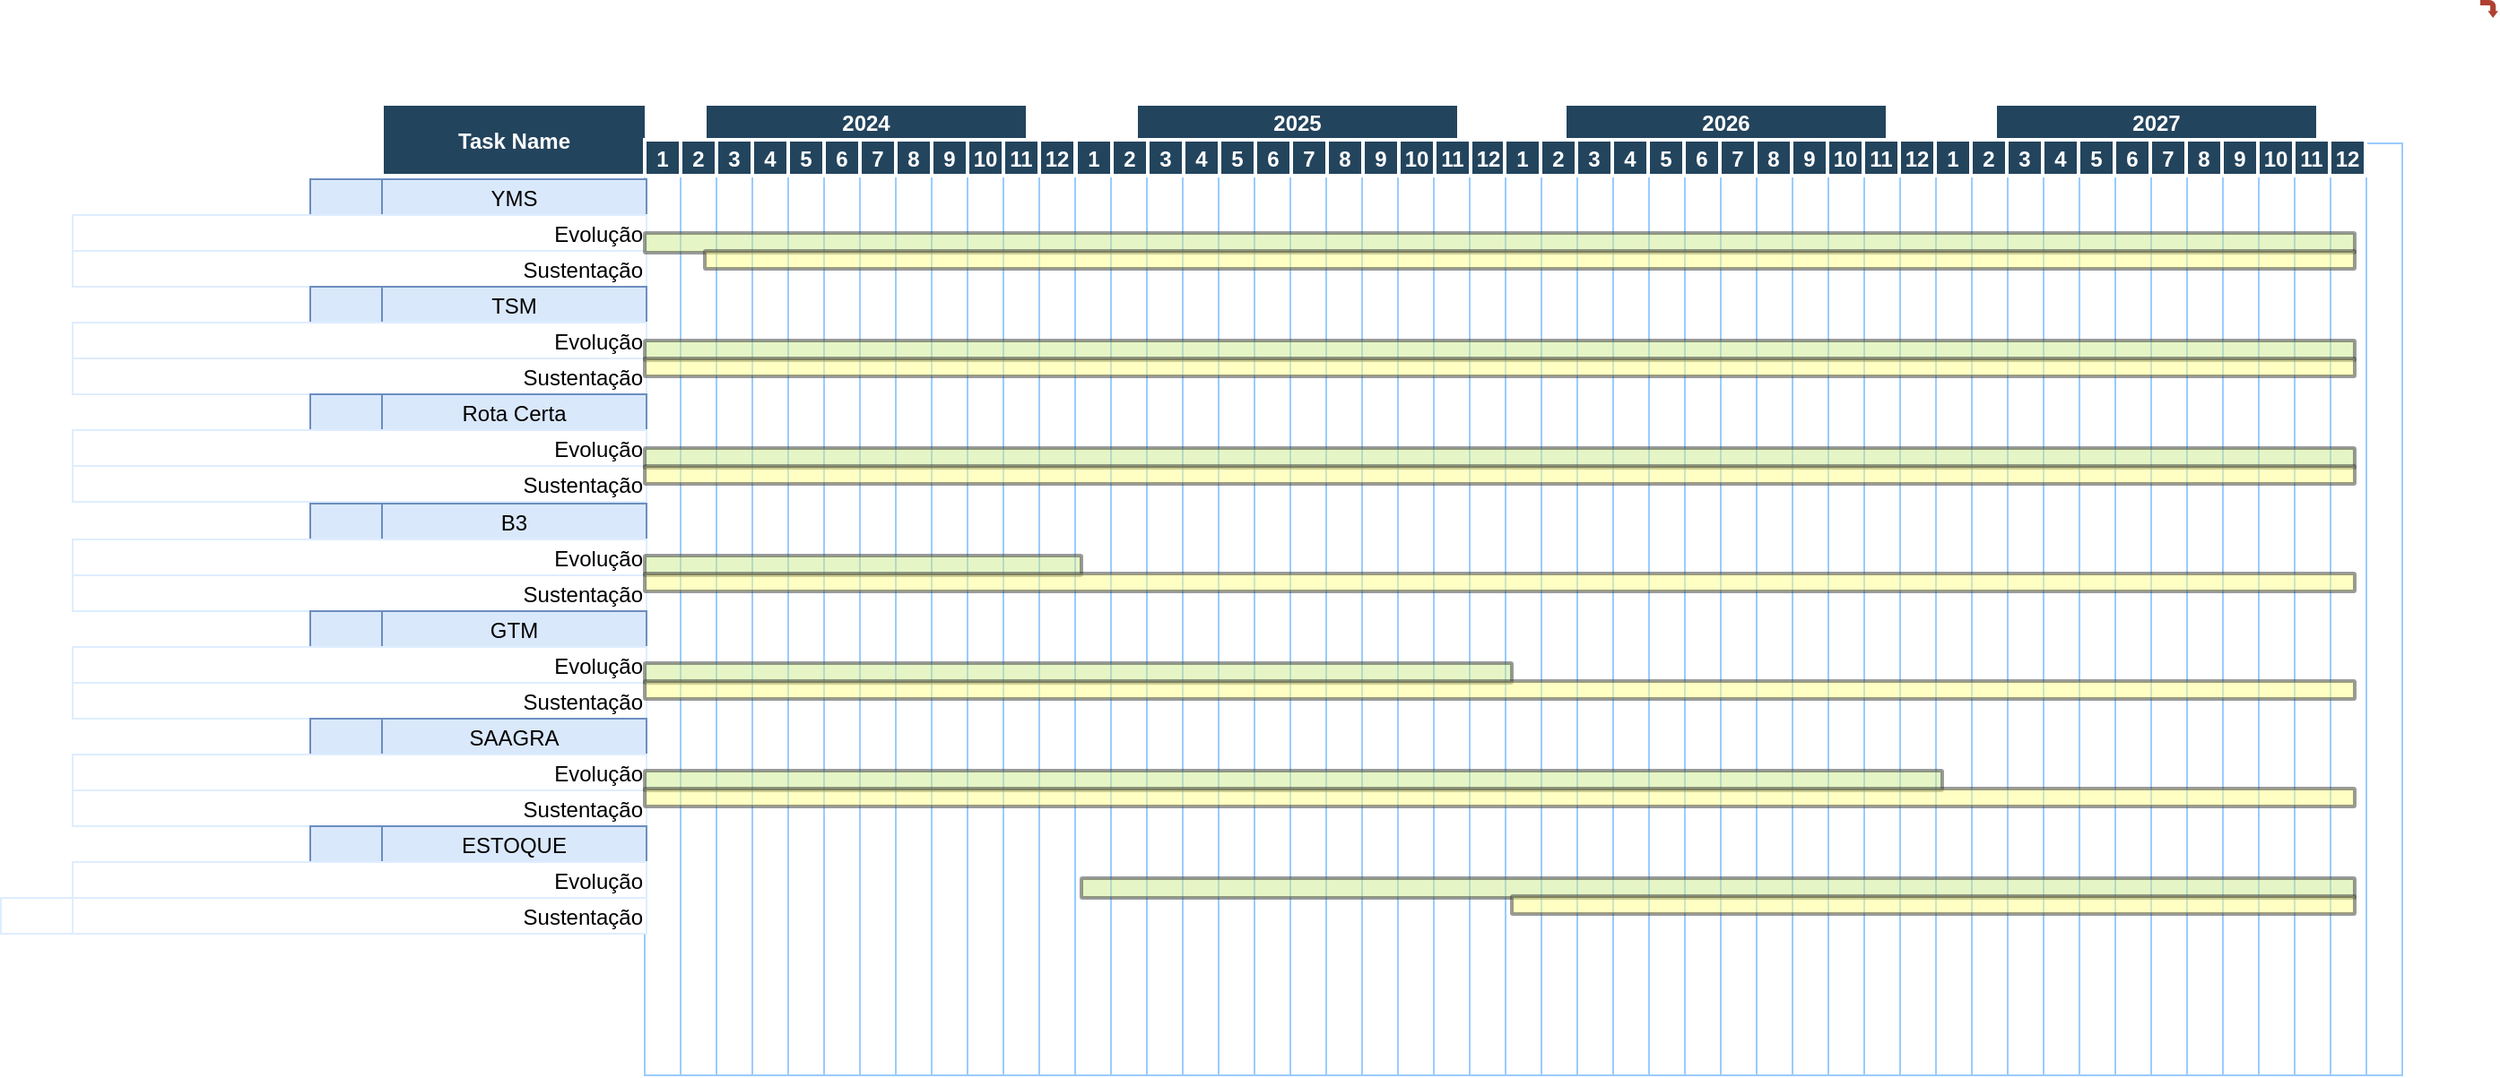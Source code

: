 <mxfile version="22.1.16" type="github">
  <diagram name="Page-1" id="8378b5f6-a2b2-b727-a746-972ab9d02e00">
    <mxGraphModel dx="1276" dy="614" grid="1" gridSize="10" guides="1" tooltips="1" connect="0" arrows="1" fold="1" page="1" pageScale="1.5" pageWidth="1169" pageHeight="827" background="none" math="0" shadow="0">
      <root>
        <mxCell id="0" />
        <mxCell id="1" parent="0" />
        <mxCell id="68" value="" style="strokeColor=#99CCFF;" parent="1" vertex="1">
          <mxGeometry x="686.5" y="380.0" width="20" height="520" as="geometry" />
        </mxCell>
        <mxCell id="69" value="" style="strokeColor=#6c8ebf;fillColor=#dae8fc;" parent="1" vertex="1">
          <mxGeometry x="500.0" y="400.0" width="40" height="20" as="geometry" />
        </mxCell>
        <mxCell id="70" value="YMS" style="align=center;strokeColor=#6c8ebf;fillColor=#dae8fc;" parent="1" vertex="1">
          <mxGeometry x="540" y="400" width="147.5" height="20" as="geometry" />
        </mxCell>
        <mxCell id="74" value="" style="strokeColor=#DEEDFF" parent="1" vertex="1">
          <mxGeometry x="500.0" y="420.0" width="40" height="20" as="geometry" />
        </mxCell>
        <mxCell id="75" value="Evolução" style="align=right;strokeColor=#DEEDFF" parent="1" vertex="1">
          <mxGeometry x="367.5" y="420.0" width="320.0" height="20.0" as="geometry" />
        </mxCell>
        <mxCell id="79" value="" style="strokeColor=#DEEDFF" parent="1" vertex="1">
          <mxGeometry x="500" y="440.0" width="40" height="20" as="geometry" />
        </mxCell>
        <mxCell id="80" value="Sustentação" style="align=right;strokeColor=#DEEDFF" parent="1" vertex="1">
          <mxGeometry x="367.5" y="440.0" width="320" height="20" as="geometry" />
        </mxCell>
        <mxCell id="84" value="" style="strokeColor=#6c8ebf;fillColor=#dae8fc;" parent="1" vertex="1">
          <mxGeometry x="500.0" y="460.0" width="40" height="20" as="geometry" />
        </mxCell>
        <mxCell id="85" value="TSM" style="align=center;strokeColor=#6c8ebf;fillColor=#dae8fc;" parent="1" vertex="1">
          <mxGeometry x="540" y="460" width="147.5" height="20" as="geometry" />
        </mxCell>
        <mxCell id="89" value="" style="strokeColor=#DEEDFF" parent="1" vertex="1">
          <mxGeometry x="500.0" y="480.0" width="40" height="20" as="geometry" />
        </mxCell>
        <mxCell id="90" value="Evolução" style="align=right;strokeColor=#DEEDFF" parent="1" vertex="1">
          <mxGeometry x="367.5" y="480.0" width="320.0" height="20" as="geometry" />
        </mxCell>
        <mxCell id="94" value="" style="strokeColor=#DEEDFF" parent="1" vertex="1">
          <mxGeometry x="500.0" y="500.0" width="40" height="20" as="geometry" />
        </mxCell>
        <mxCell id="95" value="Sustentação" style="align=right;strokeColor=#DEEDFF" parent="1" vertex="1">
          <mxGeometry x="367.5" y="500.0" width="320.0" height="20" as="geometry" />
        </mxCell>
        <mxCell id="104" value="" style="strokeColor=#6c8ebf;fillColor=#dae8fc;" parent="1" vertex="1">
          <mxGeometry x="500.0" y="581.0" width="40" height="20" as="geometry" />
        </mxCell>
        <mxCell id="105" value="B3" style="align=center;strokeColor=#6c8ebf;fillColor=#dae8fc;" parent="1" vertex="1">
          <mxGeometry x="540" y="581" width="147.5" height="20" as="geometry" />
        </mxCell>
        <mxCell id="109" value="" style="strokeColor=#DEEDFF" parent="1" vertex="1">
          <mxGeometry x="500.0" y="601.0" width="40" height="20" as="geometry" />
        </mxCell>
        <mxCell id="110" value="Evolução" style="align=right;strokeColor=#DEEDFF" parent="1" vertex="1">
          <mxGeometry x="367.5" y="601.0" width="320.0" height="20" as="geometry" />
        </mxCell>
        <mxCell id="114" value="" style="strokeColor=#DEEDFF" parent="1" vertex="1">
          <mxGeometry x="500.0" y="621.0" width="40" height="20" as="geometry" />
        </mxCell>
        <mxCell id="115" value="Sustentação" style="align=right;strokeColor=#DEEDFF" parent="1" vertex="1">
          <mxGeometry x="367.5" y="621.0" width="320.0" height="20" as="geometry" />
        </mxCell>
        <mxCell id="194" value="" style="strokeColor=#99CCFF;" parent="1" vertex="1">
          <mxGeometry x="706.5" y="380.0" width="20" height="520" as="geometry" />
        </mxCell>
        <mxCell id="195" value="" style="strokeColor=#99CCFF;" parent="1" vertex="1">
          <mxGeometry x="726.5" y="380.0" width="20" height="520" as="geometry" />
        </mxCell>
        <mxCell id="196" value="" style="strokeColor=#99CCFF;" parent="1" vertex="1">
          <mxGeometry x="746.5" y="380.0" width="20" height="520" as="geometry" />
        </mxCell>
        <mxCell id="mjpSlSEr6OjCwsv88gNC-278" value="" style="edgeStyle=orthogonalEdgeStyle;rounded=0;orthogonalLoop=1;jettySize=auto;html=1;" edge="1" parent="1" target="4">
          <mxGeometry relative="1" as="geometry">
            <mxPoint x="776.483" y="398.0" as="sourcePoint" />
          </mxGeometry>
        </mxCell>
        <mxCell id="197" value="" style="strokeColor=#99CCFF;" parent="1" vertex="1">
          <mxGeometry x="766.5" y="380.0" width="20" height="520" as="geometry" />
        </mxCell>
        <mxCell id="198" value="" style="strokeColor=#99CCFF;" parent="1" vertex="1">
          <mxGeometry x="786.5" y="380.0" width="20" height="520" as="geometry" />
        </mxCell>
        <mxCell id="199" value="" style="strokeColor=#99CCFF;" parent="1" vertex="1">
          <mxGeometry x="806.5" y="380.0" width="20" height="520" as="geometry" />
        </mxCell>
        <mxCell id="200" value="" style="strokeColor=#99CCFF;" parent="1" vertex="1">
          <mxGeometry x="826.5" y="380.0" width="20" height="520" as="geometry" />
        </mxCell>
        <mxCell id="201" value="" style="strokeColor=#99CCFF;" parent="1" vertex="1">
          <mxGeometry x="846.5" y="380.0" width="20" height="520" as="geometry" />
        </mxCell>
        <mxCell id="202" value="" style="strokeColor=#99CCFF;" parent="1" vertex="1">
          <mxGeometry x="866.5" y="380.0" width="20" height="520" as="geometry" />
        </mxCell>
        <mxCell id="203" value="" style="strokeColor=#99CCFF;" parent="1" vertex="1">
          <mxGeometry x="886.5" y="380.0" width="20" height="520" as="geometry" />
        </mxCell>
        <mxCell id="204" value="" style="strokeColor=#99CCFF;" parent="1" vertex="1">
          <mxGeometry x="906.5" y="380.0" width="20" height="520" as="geometry" />
        </mxCell>
        <mxCell id="205" value="" style="strokeColor=#99CCFF;" parent="1" vertex="1">
          <mxGeometry x="926.5" y="380.0" width="20" height="520" as="geometry" />
        </mxCell>
        <mxCell id="206" value="" style="strokeColor=#99CCFF;" parent="1" vertex="1">
          <mxGeometry x="946.5" y="380.0" width="20" height="520" as="geometry" />
        </mxCell>
        <mxCell id="207" value="" style="strokeColor=#99CCFF;" parent="1" vertex="1">
          <mxGeometry x="966.5" y="380.0" width="20" height="520" as="geometry" />
        </mxCell>
        <mxCell id="208" value="" style="strokeColor=#99CCFF;" parent="1" vertex="1">
          <mxGeometry x="986.5" y="380.0" width="20" height="520" as="geometry" />
        </mxCell>
        <mxCell id="209" value="" style="strokeColor=#99CCFF;" parent="1" vertex="1">
          <mxGeometry x="1006.5" y="380.0" width="20" height="520" as="geometry" />
        </mxCell>
        <mxCell id="210" value="" style="strokeColor=#99CCFF;" parent="1" vertex="1">
          <mxGeometry x="1026.5" y="380.0" width="20" height="520" as="geometry" />
        </mxCell>
        <mxCell id="211" value="" style="strokeColor=#99CCFF;" parent="1" vertex="1">
          <mxGeometry x="1046.5" y="380.0" width="20" height="520" as="geometry" />
        </mxCell>
        <mxCell id="212" value="" style="strokeColor=#99CCFF;" parent="1" vertex="1">
          <mxGeometry x="1066.5" y="380.0" width="20" height="520" as="geometry" />
        </mxCell>
        <mxCell id="213" value="" style="strokeColor=#99CCFF;" parent="1" vertex="1">
          <mxGeometry x="1086.5" y="380.0" width="20" height="520" as="geometry" />
        </mxCell>
        <mxCell id="214" value="" style="strokeColor=#99CCFF;" parent="1" vertex="1">
          <mxGeometry x="1106.5" y="380.0" width="20" height="520" as="geometry" />
        </mxCell>
        <mxCell id="215" value="" style="strokeColor=#99CCFF;" parent="1" vertex="1">
          <mxGeometry x="1126.5" y="380.0" width="20" height="520" as="geometry" />
        </mxCell>
        <mxCell id="216" value="" style="strokeColor=#99CCFF;" parent="1" vertex="1">
          <mxGeometry x="1146.5" y="380.0" width="20" height="520" as="geometry" />
        </mxCell>
        <mxCell id="217" value="" style="strokeColor=#99CCFF;" parent="1" vertex="1">
          <mxGeometry x="1166.5" y="380.0" width="20" height="520" as="geometry" />
        </mxCell>
        <mxCell id="218" value="" style="strokeColor=#99CCFF;" parent="1" vertex="1">
          <mxGeometry x="1186.5" y="380.0" width="20" height="520" as="geometry" />
        </mxCell>
        <mxCell id="219" value="" style="strokeColor=#99CCFF;" parent="1" vertex="1">
          <mxGeometry x="1206.5" y="380.0" width="20" height="520" as="geometry" />
        </mxCell>
        <mxCell id="220" value="" style="strokeColor=#99CCFF;" parent="1" vertex="1">
          <mxGeometry x="1226.5" y="380.0" width="20" height="520" as="geometry" />
        </mxCell>
        <mxCell id="221" value="" style="strokeColor=#99CCFF;" parent="1" vertex="1">
          <mxGeometry x="1246.5" y="380.0" width="20" height="520" as="geometry" />
        </mxCell>
        <mxCell id="222" value="" style="strokeColor=#99CCFF;" parent="1" vertex="1">
          <mxGeometry x="1266.5" y="380.0" width="20" height="520" as="geometry" />
        </mxCell>
        <mxCell id="223" value="" style="strokeColor=#99CCFF;" parent="1" vertex="1">
          <mxGeometry x="1286.5" y="380.0" width="20" height="520" as="geometry" />
        </mxCell>
        <mxCell id="224" value="" style="strokeColor=#99CCFF;" parent="1" vertex="1">
          <mxGeometry x="1306.5" y="380.0" width="20" height="520" as="geometry" />
        </mxCell>
        <mxCell id="225" value="" style="strokeColor=#99CCFF;" parent="1" vertex="1">
          <mxGeometry x="1326.5" y="380.0" width="20" height="520" as="geometry" />
        </mxCell>
        <mxCell id="226" value="" style="strokeColor=#99CCFF;" parent="1" vertex="1">
          <mxGeometry x="1346.5" y="380.0" width="20" height="520" as="geometry" />
        </mxCell>
        <mxCell id="227" value="" style="strokeColor=#99CCFF;" parent="1" vertex="1">
          <mxGeometry x="1366.5" y="380.0" width="20" height="520" as="geometry" />
        </mxCell>
        <mxCell id="228" value="" style="strokeColor=#99CCFF;" parent="1" vertex="1">
          <mxGeometry x="1386.5" y="380.0" width="20" height="520" as="geometry" />
        </mxCell>
        <mxCell id="229" value="" style="strokeColor=#99CCFF;" parent="1" vertex="1">
          <mxGeometry x="1406.5" y="380.0" width="20" height="520" as="geometry" />
        </mxCell>
        <mxCell id="230" value="" style="strokeColor=#99CCFF;" parent="1" vertex="1">
          <mxGeometry x="1426.5" y="380.0" width="20" height="520" as="geometry" />
        </mxCell>
        <mxCell id="231" value="" style="strokeColor=#99CCFF;" parent="1" vertex="1">
          <mxGeometry x="1446.5" y="380.0" width="20" height="520" as="geometry" />
        </mxCell>
        <mxCell id="232" value="" style="strokeColor=#99CCFF;" parent="1" vertex="1">
          <mxGeometry x="1466.5" y="380.0" width="20" height="520" as="geometry" />
        </mxCell>
        <mxCell id="233" value="" style="strokeColor=#99CCFF;" parent="1" vertex="1">
          <mxGeometry x="1486.5" y="380.0" width="20" height="520" as="geometry" />
        </mxCell>
        <mxCell id="234" value="" style="strokeColor=#99CCFF;" parent="1" vertex="1">
          <mxGeometry x="1506.5" y="380.0" width="20" height="520" as="geometry" />
        </mxCell>
        <mxCell id="235" value="" style="strokeColor=#99CCFF;" parent="1" vertex="1">
          <mxGeometry x="1526.5" y="380.0" width="20" height="520" as="geometry" />
        </mxCell>
        <mxCell id="236" value="" style="strokeColor=#99CCFF;" parent="1" vertex="1">
          <mxGeometry x="1546.5" y="380.0" width="20" height="520" as="geometry" />
        </mxCell>
        <mxCell id="237" value="" style="strokeColor=#99CCFF;" parent="1" vertex="1">
          <mxGeometry x="1566.5" y="380.0" width="20" height="520" as="geometry" />
        </mxCell>
        <mxCell id="238" value="" style="strokeColor=#99CCFF;" parent="1" vertex="1">
          <mxGeometry x="1586.5" y="380.0" width="20" height="520" as="geometry" />
        </mxCell>
        <mxCell id="239" value="" style="strokeColor=#99CCFF;" parent="1" vertex="1">
          <mxGeometry x="1606.5" y="380.0" width="20" height="520" as="geometry" />
        </mxCell>
        <mxCell id="240" value="" style="strokeColor=#99CCFF;" parent="1" vertex="1">
          <mxGeometry x="1626.5" y="380.0" width="20" height="520" as="geometry" />
        </mxCell>
        <mxCell id="241" value="" style="strokeColor=#99CCFF;" parent="1" vertex="1">
          <mxGeometry x="1646.5" y="380.0" width="20" height="520" as="geometry" />
        </mxCell>
        <mxCell id="2" value="Task Name" style="fillColor=#23445D;strokeColor=#FFFFFF;strokeWidth=2;fontColor=#FFFFFF;fontStyle=1" parent="1" vertex="1">
          <mxGeometry x="540" y="358" width="147.5" height="40" as="geometry" />
        </mxCell>
        <mxCell id="4" value="2024" style="fillColor=#23445D;strokeColor=#FFFFFF;strokeWidth=2;fontColor=#FFFFFF;fontStyle=1" parent="1" vertex="1">
          <mxGeometry x="720" y="358" width="180" height="20" as="geometry" />
        </mxCell>
        <mxCell id="5" value="1" style="fillColor=#23445D;strokeColor=#FFFFFF;strokeWidth=2;fontColor=#FFFFFF;fontStyle=1" parent="1" vertex="1">
          <mxGeometry x="686.5" y="378.0" width="20" height="20" as="geometry" />
        </mxCell>
        <mxCell id="6" value="2" style="fillColor=#23445D;strokeColor=#FFFFFF;strokeWidth=2;fontColor=#FFFFFF;fontStyle=1" parent="1" vertex="1">
          <mxGeometry x="706.5" y="378.0" width="20" height="20" as="geometry" />
        </mxCell>
        <mxCell id="7" value="3" style="fillColor=#23445D;strokeColor=#FFFFFF;strokeWidth=2;fontColor=#FFFFFF;fontStyle=1" parent="1" vertex="1">
          <mxGeometry x="726.5" y="378.0" width="20" height="20" as="geometry" />
        </mxCell>
        <mxCell id="8" value="4" style="fillColor=#23445D;strokeColor=#FFFFFF;strokeWidth=2;fontColor=#FFFFFF;fontStyle=1" parent="1" vertex="1">
          <mxGeometry x="746.5" y="378.0" width="20" height="20" as="geometry" />
        </mxCell>
        <mxCell id="9" value="5" style="fillColor=#23445D;strokeColor=#FFFFFF;strokeWidth=2;fontColor=#FFFFFF;fontStyle=1" parent="1" vertex="1">
          <mxGeometry x="766.5" y="378.0" width="20" height="20" as="geometry" />
        </mxCell>
        <mxCell id="10" value="6" style="fillColor=#23445D;strokeColor=#FFFFFF;strokeWidth=2;fontColor=#FFFFFF;fontStyle=1" parent="1" vertex="1">
          <mxGeometry x="786.5" y="378.0" width="20" height="20" as="geometry" />
        </mxCell>
        <mxCell id="11" value="7" style="fillColor=#23445D;strokeColor=#FFFFFF;strokeWidth=2;fontColor=#FFFFFF;fontStyle=1" parent="1" vertex="1">
          <mxGeometry x="806.5" y="378.0" width="20" height="20" as="geometry" />
        </mxCell>
        <mxCell id="16" value="8" style="fillColor=#23445D;strokeColor=#FFFFFF;strokeWidth=2;fontColor=#FFFFFF;fontStyle=1" parent="1" vertex="1">
          <mxGeometry x="826.5" y="378.0" width="20" height="20" as="geometry" />
        </mxCell>
        <mxCell id="17" value="9" style="fillColor=#23445D;strokeColor=#FFFFFF;strokeWidth=2;fontColor=#FFFFFF;fontStyle=1" parent="1" vertex="1">
          <mxGeometry x="846.5" y="378.0" width="20" height="20" as="geometry" />
        </mxCell>
        <mxCell id="18" value="10" style="fillColor=#23445D;strokeColor=#FFFFFF;strokeWidth=2;fontColor=#FFFFFF;fontStyle=1" parent="1" vertex="1">
          <mxGeometry x="866.5" y="378.0" width="20" height="20" as="geometry" />
        </mxCell>
        <mxCell id="19" value="11" style="fillColor=#23445D;strokeColor=#FFFFFF;strokeWidth=2;fontColor=#FFFFFF;fontStyle=1" parent="1" vertex="1">
          <mxGeometry x="886.5" y="378.0" width="20" height="20" as="geometry" />
        </mxCell>
        <mxCell id="20" value="12" style="fillColor=#23445D;strokeColor=#FFFFFF;strokeWidth=2;fontColor=#FFFFFF;fontStyle=1" parent="1" vertex="1">
          <mxGeometry x="906.5" y="378.0" width="20" height="20" as="geometry" />
        </mxCell>
        <mxCell id="251" value="" style="shape=mxgraph.arrows.bent_right_arrow;fillColor=#AE4132;strokeColor=none;strokeWidth=2;direction=south" parent="1" vertex="1">
          <mxGeometry x="1710.0" y="300.0" width="10.0" height="10.0" as="geometry" />
        </mxCell>
        <mxCell id="mjpSlSEr6OjCwsv88gNC-279" value="" style="edgeStyle=orthogonalEdgeStyle;rounded=0;orthogonalLoop=1;jettySize=auto;html=1;" edge="1" target="mjpSlSEr6OjCwsv88gNC-280" parent="1">
          <mxGeometry relative="1" as="geometry">
            <mxPoint x="1017.5" y="398" as="sourcePoint" />
          </mxGeometry>
        </mxCell>
        <mxCell id="mjpSlSEr6OjCwsv88gNC-280" value="2025" style="fillColor=#23445D;strokeColor=#FFFFFF;strokeWidth=2;fontColor=#FFFFFF;fontStyle=1" vertex="1" parent="1">
          <mxGeometry x="960.5" y="358" width="180" height="20" as="geometry" />
        </mxCell>
        <mxCell id="mjpSlSEr6OjCwsv88gNC-281" value="1" style="fillColor=#23445D;strokeColor=#FFFFFF;strokeWidth=2;fontColor=#FFFFFF;fontStyle=1" vertex="1" parent="1">
          <mxGeometry x="927.0" y="378.0" width="20" height="20" as="geometry" />
        </mxCell>
        <mxCell id="mjpSlSEr6OjCwsv88gNC-282" value="2" style="fillColor=#23445D;strokeColor=#FFFFFF;strokeWidth=2;fontColor=#FFFFFF;fontStyle=1" vertex="1" parent="1">
          <mxGeometry x="947.0" y="378.0" width="20" height="20" as="geometry" />
        </mxCell>
        <mxCell id="mjpSlSEr6OjCwsv88gNC-283" value="3" style="fillColor=#23445D;strokeColor=#FFFFFF;strokeWidth=2;fontColor=#FFFFFF;fontStyle=1" vertex="1" parent="1">
          <mxGeometry x="967.0" y="378.0" width="20" height="20" as="geometry" />
        </mxCell>
        <mxCell id="mjpSlSEr6OjCwsv88gNC-284" value="4" style="fillColor=#23445D;strokeColor=#FFFFFF;strokeWidth=2;fontColor=#FFFFFF;fontStyle=1" vertex="1" parent="1">
          <mxGeometry x="987.0" y="378.0" width="20" height="20" as="geometry" />
        </mxCell>
        <mxCell id="mjpSlSEr6OjCwsv88gNC-285" value="5" style="fillColor=#23445D;strokeColor=#FFFFFF;strokeWidth=2;fontColor=#FFFFFF;fontStyle=1" vertex="1" parent="1">
          <mxGeometry x="1007.0" y="378.0" width="20" height="20" as="geometry" />
        </mxCell>
        <mxCell id="mjpSlSEr6OjCwsv88gNC-286" value="6" style="fillColor=#23445D;strokeColor=#FFFFFF;strokeWidth=2;fontColor=#FFFFFF;fontStyle=1" vertex="1" parent="1">
          <mxGeometry x="1027.0" y="378.0" width="20" height="20" as="geometry" />
        </mxCell>
        <mxCell id="mjpSlSEr6OjCwsv88gNC-287" value="7" style="fillColor=#23445D;strokeColor=#FFFFFF;strokeWidth=2;fontColor=#FFFFFF;fontStyle=1" vertex="1" parent="1">
          <mxGeometry x="1047.0" y="378.0" width="20" height="20" as="geometry" />
        </mxCell>
        <mxCell id="mjpSlSEr6OjCwsv88gNC-288" value="8" style="fillColor=#23445D;strokeColor=#FFFFFF;strokeWidth=2;fontColor=#FFFFFF;fontStyle=1" vertex="1" parent="1">
          <mxGeometry x="1067.0" y="378.0" width="20" height="20" as="geometry" />
        </mxCell>
        <mxCell id="mjpSlSEr6OjCwsv88gNC-289" value="9" style="fillColor=#23445D;strokeColor=#FFFFFF;strokeWidth=2;fontColor=#FFFFFF;fontStyle=1" vertex="1" parent="1">
          <mxGeometry x="1087.0" y="378.0" width="20" height="20" as="geometry" />
        </mxCell>
        <mxCell id="mjpSlSEr6OjCwsv88gNC-290" value="10" style="fillColor=#23445D;strokeColor=#FFFFFF;strokeWidth=2;fontColor=#FFFFFF;fontStyle=1" vertex="1" parent="1">
          <mxGeometry x="1107.0" y="378.0" width="20" height="20" as="geometry" />
        </mxCell>
        <mxCell id="mjpSlSEr6OjCwsv88gNC-291" value="11" style="fillColor=#23445D;strokeColor=#FFFFFF;strokeWidth=2;fontColor=#FFFFFF;fontStyle=1" vertex="1" parent="1">
          <mxGeometry x="1127.0" y="378.0" width="20" height="20" as="geometry" />
        </mxCell>
        <mxCell id="mjpSlSEr6OjCwsv88gNC-292" value="12" style="fillColor=#23445D;strokeColor=#FFFFFF;strokeWidth=2;fontColor=#FFFFFF;fontStyle=1" vertex="1" parent="1">
          <mxGeometry x="1147.0" y="378.0" width="20" height="20" as="geometry" />
        </mxCell>
        <mxCell id="mjpSlSEr6OjCwsv88gNC-321" value="" style="edgeStyle=orthogonalEdgeStyle;rounded=0;orthogonalLoop=1;jettySize=auto;html=1;" edge="1" target="mjpSlSEr6OjCwsv88gNC-322" parent="1">
          <mxGeometry relative="1" as="geometry">
            <mxPoint x="1256.5" y="398" as="sourcePoint" />
          </mxGeometry>
        </mxCell>
        <mxCell id="mjpSlSEr6OjCwsv88gNC-322" value="2026" style="fillColor=#23445D;strokeColor=#FFFFFF;strokeWidth=2;fontColor=#FFFFFF;fontStyle=1" vertex="1" parent="1">
          <mxGeometry x="1199.5" y="358" width="180" height="20" as="geometry" />
        </mxCell>
        <mxCell id="mjpSlSEr6OjCwsv88gNC-323" value="1" style="fillColor=#23445D;strokeColor=#FFFFFF;strokeWidth=2;fontColor=#FFFFFF;fontStyle=1" vertex="1" parent="1">
          <mxGeometry x="1166.0" y="378.0" width="20" height="20" as="geometry" />
        </mxCell>
        <mxCell id="mjpSlSEr6OjCwsv88gNC-324" value="2" style="fillColor=#23445D;strokeColor=#FFFFFF;strokeWidth=2;fontColor=#FFFFFF;fontStyle=1" vertex="1" parent="1">
          <mxGeometry x="1186.0" y="378.0" width="20" height="20" as="geometry" />
        </mxCell>
        <mxCell id="mjpSlSEr6OjCwsv88gNC-325" value="3" style="fillColor=#23445D;strokeColor=#FFFFFF;strokeWidth=2;fontColor=#FFFFFF;fontStyle=1" vertex="1" parent="1">
          <mxGeometry x="1206.0" y="378.0" width="20" height="20" as="geometry" />
        </mxCell>
        <mxCell id="mjpSlSEr6OjCwsv88gNC-326" value="4" style="fillColor=#23445D;strokeColor=#FFFFFF;strokeWidth=2;fontColor=#FFFFFF;fontStyle=1" vertex="1" parent="1">
          <mxGeometry x="1226.0" y="378.0" width="20" height="20" as="geometry" />
        </mxCell>
        <mxCell id="mjpSlSEr6OjCwsv88gNC-327" value="5" style="fillColor=#23445D;strokeColor=#FFFFFF;strokeWidth=2;fontColor=#FFFFFF;fontStyle=1" vertex="1" parent="1">
          <mxGeometry x="1246.0" y="378.0" width="20" height="20" as="geometry" />
        </mxCell>
        <mxCell id="mjpSlSEr6OjCwsv88gNC-328" value="6" style="fillColor=#23445D;strokeColor=#FFFFFF;strokeWidth=2;fontColor=#FFFFFF;fontStyle=1" vertex="1" parent="1">
          <mxGeometry x="1266.0" y="378.0" width="20" height="20" as="geometry" />
        </mxCell>
        <mxCell id="mjpSlSEr6OjCwsv88gNC-329" value="7" style="fillColor=#23445D;strokeColor=#FFFFFF;strokeWidth=2;fontColor=#FFFFFF;fontStyle=1" vertex="1" parent="1">
          <mxGeometry x="1286.0" y="378.0" width="20" height="20" as="geometry" />
        </mxCell>
        <mxCell id="mjpSlSEr6OjCwsv88gNC-330" value="8" style="fillColor=#23445D;strokeColor=#FFFFFF;strokeWidth=2;fontColor=#FFFFFF;fontStyle=1" vertex="1" parent="1">
          <mxGeometry x="1306.0" y="378.0" width="20" height="20" as="geometry" />
        </mxCell>
        <mxCell id="mjpSlSEr6OjCwsv88gNC-331" value="9" style="fillColor=#23445D;strokeColor=#FFFFFF;strokeWidth=2;fontColor=#FFFFFF;fontStyle=1" vertex="1" parent="1">
          <mxGeometry x="1326.0" y="378.0" width="20" height="20" as="geometry" />
        </mxCell>
        <mxCell id="mjpSlSEr6OjCwsv88gNC-332" value="10" style="fillColor=#23445D;strokeColor=#FFFFFF;strokeWidth=2;fontColor=#FFFFFF;fontStyle=1" vertex="1" parent="1">
          <mxGeometry x="1346.0" y="378.0" width="20" height="20" as="geometry" />
        </mxCell>
        <mxCell id="mjpSlSEr6OjCwsv88gNC-333" value="11" style="fillColor=#23445D;strokeColor=#FFFFFF;strokeWidth=2;fontColor=#FFFFFF;fontStyle=1" vertex="1" parent="1">
          <mxGeometry x="1366.0" y="378.0" width="20" height="20" as="geometry" />
        </mxCell>
        <mxCell id="mjpSlSEr6OjCwsv88gNC-334" value="12" style="fillColor=#23445D;strokeColor=#FFFFFF;strokeWidth=2;fontColor=#FFFFFF;fontStyle=1" vertex="1" parent="1">
          <mxGeometry x="1386.0" y="378.0" width="20" height="20" as="geometry" />
        </mxCell>
        <mxCell id="mjpSlSEr6OjCwsv88gNC-335" value="" style="edgeStyle=orthogonalEdgeStyle;rounded=0;orthogonalLoop=1;jettySize=auto;html=1;" edge="1" target="mjpSlSEr6OjCwsv88gNC-336" parent="1">
          <mxGeometry relative="1" as="geometry">
            <mxPoint x="1496.5" y="398" as="sourcePoint" />
          </mxGeometry>
        </mxCell>
        <mxCell id="mjpSlSEr6OjCwsv88gNC-336" value="2027" style="fillColor=#23445D;strokeColor=#FFFFFF;strokeWidth=2;fontColor=#FFFFFF;fontStyle=1" vertex="1" parent="1">
          <mxGeometry x="1439.5" y="358" width="180" height="20" as="geometry" />
        </mxCell>
        <mxCell id="mjpSlSEr6OjCwsv88gNC-337" value="1" style="fillColor=#23445D;strokeColor=#FFFFFF;strokeWidth=2;fontColor=#FFFFFF;fontStyle=1" vertex="1" parent="1">
          <mxGeometry x="1406.0" y="378.0" width="20" height="20" as="geometry" />
        </mxCell>
        <mxCell id="mjpSlSEr6OjCwsv88gNC-338" value="2" style="fillColor=#23445D;strokeColor=#FFFFFF;strokeWidth=2;fontColor=#FFFFFF;fontStyle=1" vertex="1" parent="1">
          <mxGeometry x="1426.0" y="378.0" width="20" height="20" as="geometry" />
        </mxCell>
        <mxCell id="mjpSlSEr6OjCwsv88gNC-339" value="3" style="fillColor=#23445D;strokeColor=#FFFFFF;strokeWidth=2;fontColor=#FFFFFF;fontStyle=1" vertex="1" parent="1">
          <mxGeometry x="1446.0" y="378.0" width="20" height="20" as="geometry" />
        </mxCell>
        <mxCell id="mjpSlSEr6OjCwsv88gNC-340" value="4" style="fillColor=#23445D;strokeColor=#FFFFFF;strokeWidth=2;fontColor=#FFFFFF;fontStyle=1" vertex="1" parent="1">
          <mxGeometry x="1466.0" y="378.0" width="20" height="20" as="geometry" />
        </mxCell>
        <mxCell id="mjpSlSEr6OjCwsv88gNC-341" value="5" style="fillColor=#23445D;strokeColor=#FFFFFF;strokeWidth=2;fontColor=#FFFFFF;fontStyle=1" vertex="1" parent="1">
          <mxGeometry x="1486.0" y="378.0" width="20" height="20" as="geometry" />
        </mxCell>
        <mxCell id="mjpSlSEr6OjCwsv88gNC-342" value="6" style="fillColor=#23445D;strokeColor=#FFFFFF;strokeWidth=2;fontColor=#FFFFFF;fontStyle=1" vertex="1" parent="1">
          <mxGeometry x="1506.0" y="378.0" width="20" height="20" as="geometry" />
        </mxCell>
        <mxCell id="mjpSlSEr6OjCwsv88gNC-343" value="7" style="fillColor=#23445D;strokeColor=#FFFFFF;strokeWidth=2;fontColor=#FFFFFF;fontStyle=1" vertex="1" parent="1">
          <mxGeometry x="1526.0" y="378.0" width="20" height="20" as="geometry" />
        </mxCell>
        <mxCell id="mjpSlSEr6OjCwsv88gNC-344" value="8" style="fillColor=#23445D;strokeColor=#FFFFFF;strokeWidth=2;fontColor=#FFFFFF;fontStyle=1" vertex="1" parent="1">
          <mxGeometry x="1546.0" y="378.0" width="20" height="20" as="geometry" />
        </mxCell>
        <mxCell id="mjpSlSEr6OjCwsv88gNC-345" value="9" style="fillColor=#23445D;strokeColor=#FFFFFF;strokeWidth=2;fontColor=#FFFFFF;fontStyle=1" vertex="1" parent="1">
          <mxGeometry x="1566.0" y="378.0" width="20" height="20" as="geometry" />
        </mxCell>
        <mxCell id="mjpSlSEr6OjCwsv88gNC-346" value="10" style="fillColor=#23445D;strokeColor=#FFFFFF;strokeWidth=2;fontColor=#FFFFFF;fontStyle=1" vertex="1" parent="1">
          <mxGeometry x="1586.0" y="378.0" width="20" height="20" as="geometry" />
        </mxCell>
        <mxCell id="mjpSlSEr6OjCwsv88gNC-347" value="11" style="fillColor=#23445D;strokeColor=#FFFFFF;strokeWidth=2;fontColor=#FFFFFF;fontStyle=1" vertex="1" parent="1">
          <mxGeometry x="1606.0" y="378.0" width="20" height="20" as="geometry" />
        </mxCell>
        <mxCell id="mjpSlSEr6OjCwsv88gNC-348" value="12" style="fillColor=#23445D;strokeColor=#FFFFFF;strokeWidth=2;fontColor=#FFFFFF;fontStyle=1" vertex="1" parent="1">
          <mxGeometry x="1626.0" y="378.0" width="20" height="20" as="geometry" />
        </mxCell>
        <mxCell id="mjpSlSEr6OjCwsv88gNC-350" value="" style="shape=mxgraph.flowchart.process;fillColor=#cdeb8b;strokeColor=#36393d;strokeWidth=2;opacity=50" vertex="1" parent="1">
          <mxGeometry x="686.5" y="610" width="243.5" height="11" as="geometry" />
        </mxCell>
        <mxCell id="mjpSlSEr6OjCwsv88gNC-351" value="" style="shape=mxgraph.flowchart.process;fillColor=#ffff88;strokeColor=#36393d;strokeWidth=2;opacity=50" vertex="1" parent="1">
          <mxGeometry x="686.5" y="620" width="953.5" height="10" as="geometry" />
        </mxCell>
        <mxCell id="mjpSlSEr6OjCwsv88gNC-354" value="" style="shape=mxgraph.flowchart.process;fillColor=#cdeb8b;strokeColor=#36393d;strokeWidth=2;opacity=50" vertex="1" parent="1">
          <mxGeometry x="686.5" y="430" width="953.5" height="11" as="geometry" />
        </mxCell>
        <mxCell id="mjpSlSEr6OjCwsv88gNC-355" value="" style="shape=mxgraph.flowchart.process;fillColor=#ffff88;strokeColor=#36393d;strokeWidth=2;opacity=50" vertex="1" parent="1">
          <mxGeometry x="720" y="440" width="920" height="10" as="geometry" />
        </mxCell>
        <mxCell id="mjpSlSEr6OjCwsv88gNC-356" value="" style="shape=mxgraph.flowchart.process;fillColor=#cdeb8b;strokeColor=#36393d;strokeWidth=2;opacity=50" vertex="1" parent="1">
          <mxGeometry x="686.5" y="490" width="953.5" height="11" as="geometry" />
        </mxCell>
        <mxCell id="mjpSlSEr6OjCwsv88gNC-357" value="" style="shape=mxgraph.flowchart.process;fillColor=#ffff88;strokeColor=#36393d;strokeWidth=2;opacity=50" vertex="1" parent="1">
          <mxGeometry x="686.5" y="500" width="953.5" height="10" as="geometry" />
        </mxCell>
        <mxCell id="mjpSlSEr6OjCwsv88gNC-361" value="" style="strokeColor=#6c8ebf;fillColor=#dae8fc;" vertex="1" parent="1">
          <mxGeometry x="500.0" y="641.0" width="40" height="20" as="geometry" />
        </mxCell>
        <mxCell id="mjpSlSEr6OjCwsv88gNC-362" value="GTM" style="align=center;strokeColor=#6c8ebf;fillColor=#dae8fc;" vertex="1" parent="1">
          <mxGeometry x="540" y="641" width="147.5" height="20" as="geometry" />
        </mxCell>
        <mxCell id="mjpSlSEr6OjCwsv88gNC-366" value="" style="strokeColor=#DEEDFF" vertex="1" parent="1">
          <mxGeometry x="500.0" y="661.0" width="40" height="20" as="geometry" />
        </mxCell>
        <mxCell id="mjpSlSEr6OjCwsv88gNC-367" value="Evolução" style="align=right;strokeColor=#DEEDFF" vertex="1" parent="1">
          <mxGeometry x="367.5" y="661.0" width="320.0" height="20" as="geometry" />
        </mxCell>
        <mxCell id="mjpSlSEr6OjCwsv88gNC-371" value="" style="strokeColor=#DEEDFF" vertex="1" parent="1">
          <mxGeometry x="500.0" y="681.0" width="40" height="20" as="geometry" />
        </mxCell>
        <mxCell id="mjpSlSEr6OjCwsv88gNC-372" value="Sustentação" style="align=right;strokeColor=#DEEDFF" vertex="1" parent="1">
          <mxGeometry x="367.5" y="681.0" width="320.0" height="20" as="geometry" />
        </mxCell>
        <mxCell id="mjpSlSEr6OjCwsv88gNC-382" value="" style="shape=mxgraph.flowchart.process;fillColor=#cdeb8b;strokeColor=#36393d;strokeWidth=2;opacity=50" vertex="1" parent="1">
          <mxGeometry x="686.5" y="670" width="483.5" height="11" as="geometry" />
        </mxCell>
        <mxCell id="mjpSlSEr6OjCwsv88gNC-383" value="" style="shape=mxgraph.flowchart.process;fillColor=#ffff88;strokeColor=#36393d;strokeWidth=2;opacity=50" vertex="1" parent="1">
          <mxGeometry x="686.5" y="680" width="953.5" height="10" as="geometry" />
        </mxCell>
        <mxCell id="mjpSlSEr6OjCwsv88gNC-385" value="" style="strokeColor=#6c8ebf;fillColor=#dae8fc;" vertex="1" parent="1">
          <mxGeometry x="500.0" y="520.0" width="40" height="20" as="geometry" />
        </mxCell>
        <mxCell id="mjpSlSEr6OjCwsv88gNC-386" value="Rota Certa" style="align=center;strokeColor=#6c8ebf;fillColor=#dae8fc;" vertex="1" parent="1">
          <mxGeometry x="540" y="520" width="147.5" height="20" as="geometry" />
        </mxCell>
        <mxCell id="mjpSlSEr6OjCwsv88gNC-390" value="" style="strokeColor=#DEEDFF" vertex="1" parent="1">
          <mxGeometry x="500.0" y="540.0" width="40" height="20" as="geometry" />
        </mxCell>
        <mxCell id="mjpSlSEr6OjCwsv88gNC-391" value="Evolução" style="align=right;strokeColor=#DEEDFF" vertex="1" parent="1">
          <mxGeometry x="367.5" y="540.0" width="320.0" height="20" as="geometry" />
        </mxCell>
        <mxCell id="mjpSlSEr6OjCwsv88gNC-395" value="" style="strokeColor=#DEEDFF" vertex="1" parent="1">
          <mxGeometry x="500.0" y="560.0" width="40" height="20" as="geometry" />
        </mxCell>
        <mxCell id="mjpSlSEr6OjCwsv88gNC-396" value="Sustentação" style="align=right;strokeColor=#DEEDFF" vertex="1" parent="1">
          <mxGeometry x="367.5" y="560.0" width="320.0" height="20" as="geometry" />
        </mxCell>
        <mxCell id="mjpSlSEr6OjCwsv88gNC-400" value="" style="shape=mxgraph.flowchart.process;fillColor=#cdeb8b;strokeColor=#36393d;strokeWidth=2;opacity=50" vertex="1" parent="1">
          <mxGeometry x="686.5" y="550" width="953.5" height="11" as="geometry" />
        </mxCell>
        <mxCell id="mjpSlSEr6OjCwsv88gNC-401" value="" style="shape=mxgraph.flowchart.process;fillColor=#ffff88;strokeColor=#36393d;strokeWidth=2;opacity=50" vertex="1" parent="1">
          <mxGeometry x="686.5" y="560" width="953.5" height="10" as="geometry" />
        </mxCell>
        <mxCell id="mjpSlSEr6OjCwsv88gNC-405" value="" style="strokeColor=#6c8ebf;fillColor=#dae8fc;" vertex="1" parent="1">
          <mxGeometry x="500.0" y="701.0" width="40" height="20" as="geometry" />
        </mxCell>
        <mxCell id="mjpSlSEr6OjCwsv88gNC-406" value="SAAGRA" style="align=center;strokeColor=#6c8ebf;fillColor=#dae8fc;" vertex="1" parent="1">
          <mxGeometry x="540" y="701" width="147.5" height="20" as="geometry" />
        </mxCell>
        <mxCell id="mjpSlSEr6OjCwsv88gNC-410" value="" style="strokeColor=#DEEDFF" vertex="1" parent="1">
          <mxGeometry x="500.0" y="721.0" width="40" height="20" as="geometry" />
        </mxCell>
        <mxCell id="mjpSlSEr6OjCwsv88gNC-411" value="Evolução" style="align=right;strokeColor=#DEEDFF" vertex="1" parent="1">
          <mxGeometry x="367.5" y="721.0" width="320.0" height="20" as="geometry" />
        </mxCell>
        <mxCell id="mjpSlSEr6OjCwsv88gNC-415" value="" style="strokeColor=#DEEDFF" vertex="1" parent="1">
          <mxGeometry x="500.0" y="741.0" width="40" height="20" as="geometry" />
        </mxCell>
        <mxCell id="mjpSlSEr6OjCwsv88gNC-416" value="Sustentação" style="align=right;strokeColor=#DEEDFF" vertex="1" parent="1">
          <mxGeometry x="367.5" y="741.0" width="320.0" height="20" as="geometry" />
        </mxCell>
        <mxCell id="mjpSlSEr6OjCwsv88gNC-420" value="" style="shape=mxgraph.flowchart.process;fillColor=#cdeb8b;strokeColor=#36393d;strokeWidth=2;opacity=50" vertex="1" parent="1">
          <mxGeometry x="686.5" y="730" width="723.5" height="11" as="geometry" />
        </mxCell>
        <mxCell id="mjpSlSEr6OjCwsv88gNC-421" value="" style="shape=mxgraph.flowchart.process;fillColor=#ffff88;strokeColor=#36393d;strokeWidth=2;opacity=50" vertex="1" parent="1">
          <mxGeometry x="686.5" y="740" width="953.5" height="10" as="geometry" />
        </mxCell>
        <mxCell id="mjpSlSEr6OjCwsv88gNC-425" value="" style="strokeColor=#6c8ebf;fillColor=#dae8fc;" vertex="1" parent="1">
          <mxGeometry x="500.0" y="761.0" width="40" height="20" as="geometry" />
        </mxCell>
        <mxCell id="mjpSlSEr6OjCwsv88gNC-426" value="ESTOQUE" style="align=center;strokeColor=#6c8ebf;fillColor=#dae8fc;" vertex="1" parent="1">
          <mxGeometry x="540" y="761" width="147.5" height="20" as="geometry" />
        </mxCell>
        <mxCell id="mjpSlSEr6OjCwsv88gNC-430" value="" style="strokeColor=#DEEDFF" vertex="1" parent="1">
          <mxGeometry x="500.0" y="781.0" width="40" height="20" as="geometry" />
        </mxCell>
        <mxCell id="mjpSlSEr6OjCwsv88gNC-431" value="Evolução" style="align=right;strokeColor=#DEEDFF" vertex="1" parent="1">
          <mxGeometry x="367.5" y="781.0" width="320.0" height="20" as="geometry" />
        </mxCell>
        <mxCell id="mjpSlSEr6OjCwsv88gNC-435" value="" style="strokeColor=#DEEDFF" vertex="1" parent="1">
          <mxGeometry x="327.5" y="801.0" width="40" height="20" as="geometry" />
        </mxCell>
        <mxCell id="mjpSlSEr6OjCwsv88gNC-436" value="Sustentação" style="align=right;strokeColor=#DEEDFF" vertex="1" parent="1">
          <mxGeometry x="367.5" y="801.0" width="320.0" height="20" as="geometry" />
        </mxCell>
        <mxCell id="mjpSlSEr6OjCwsv88gNC-440" value="" style="shape=mxgraph.flowchart.process;fillColor=#cdeb8b;strokeColor=#36393d;strokeWidth=2;opacity=50" vertex="1" parent="1">
          <mxGeometry x="930" y="790" width="710" height="11" as="geometry" />
        </mxCell>
        <mxCell id="mjpSlSEr6OjCwsv88gNC-441" value="" style="shape=mxgraph.flowchart.process;fillColor=#ffff88;strokeColor=#36393d;strokeWidth=2;opacity=50" vertex="1" parent="1">
          <mxGeometry x="1170" y="800" width="470" height="10" as="geometry" />
        </mxCell>
      </root>
    </mxGraphModel>
  </diagram>
</mxfile>
